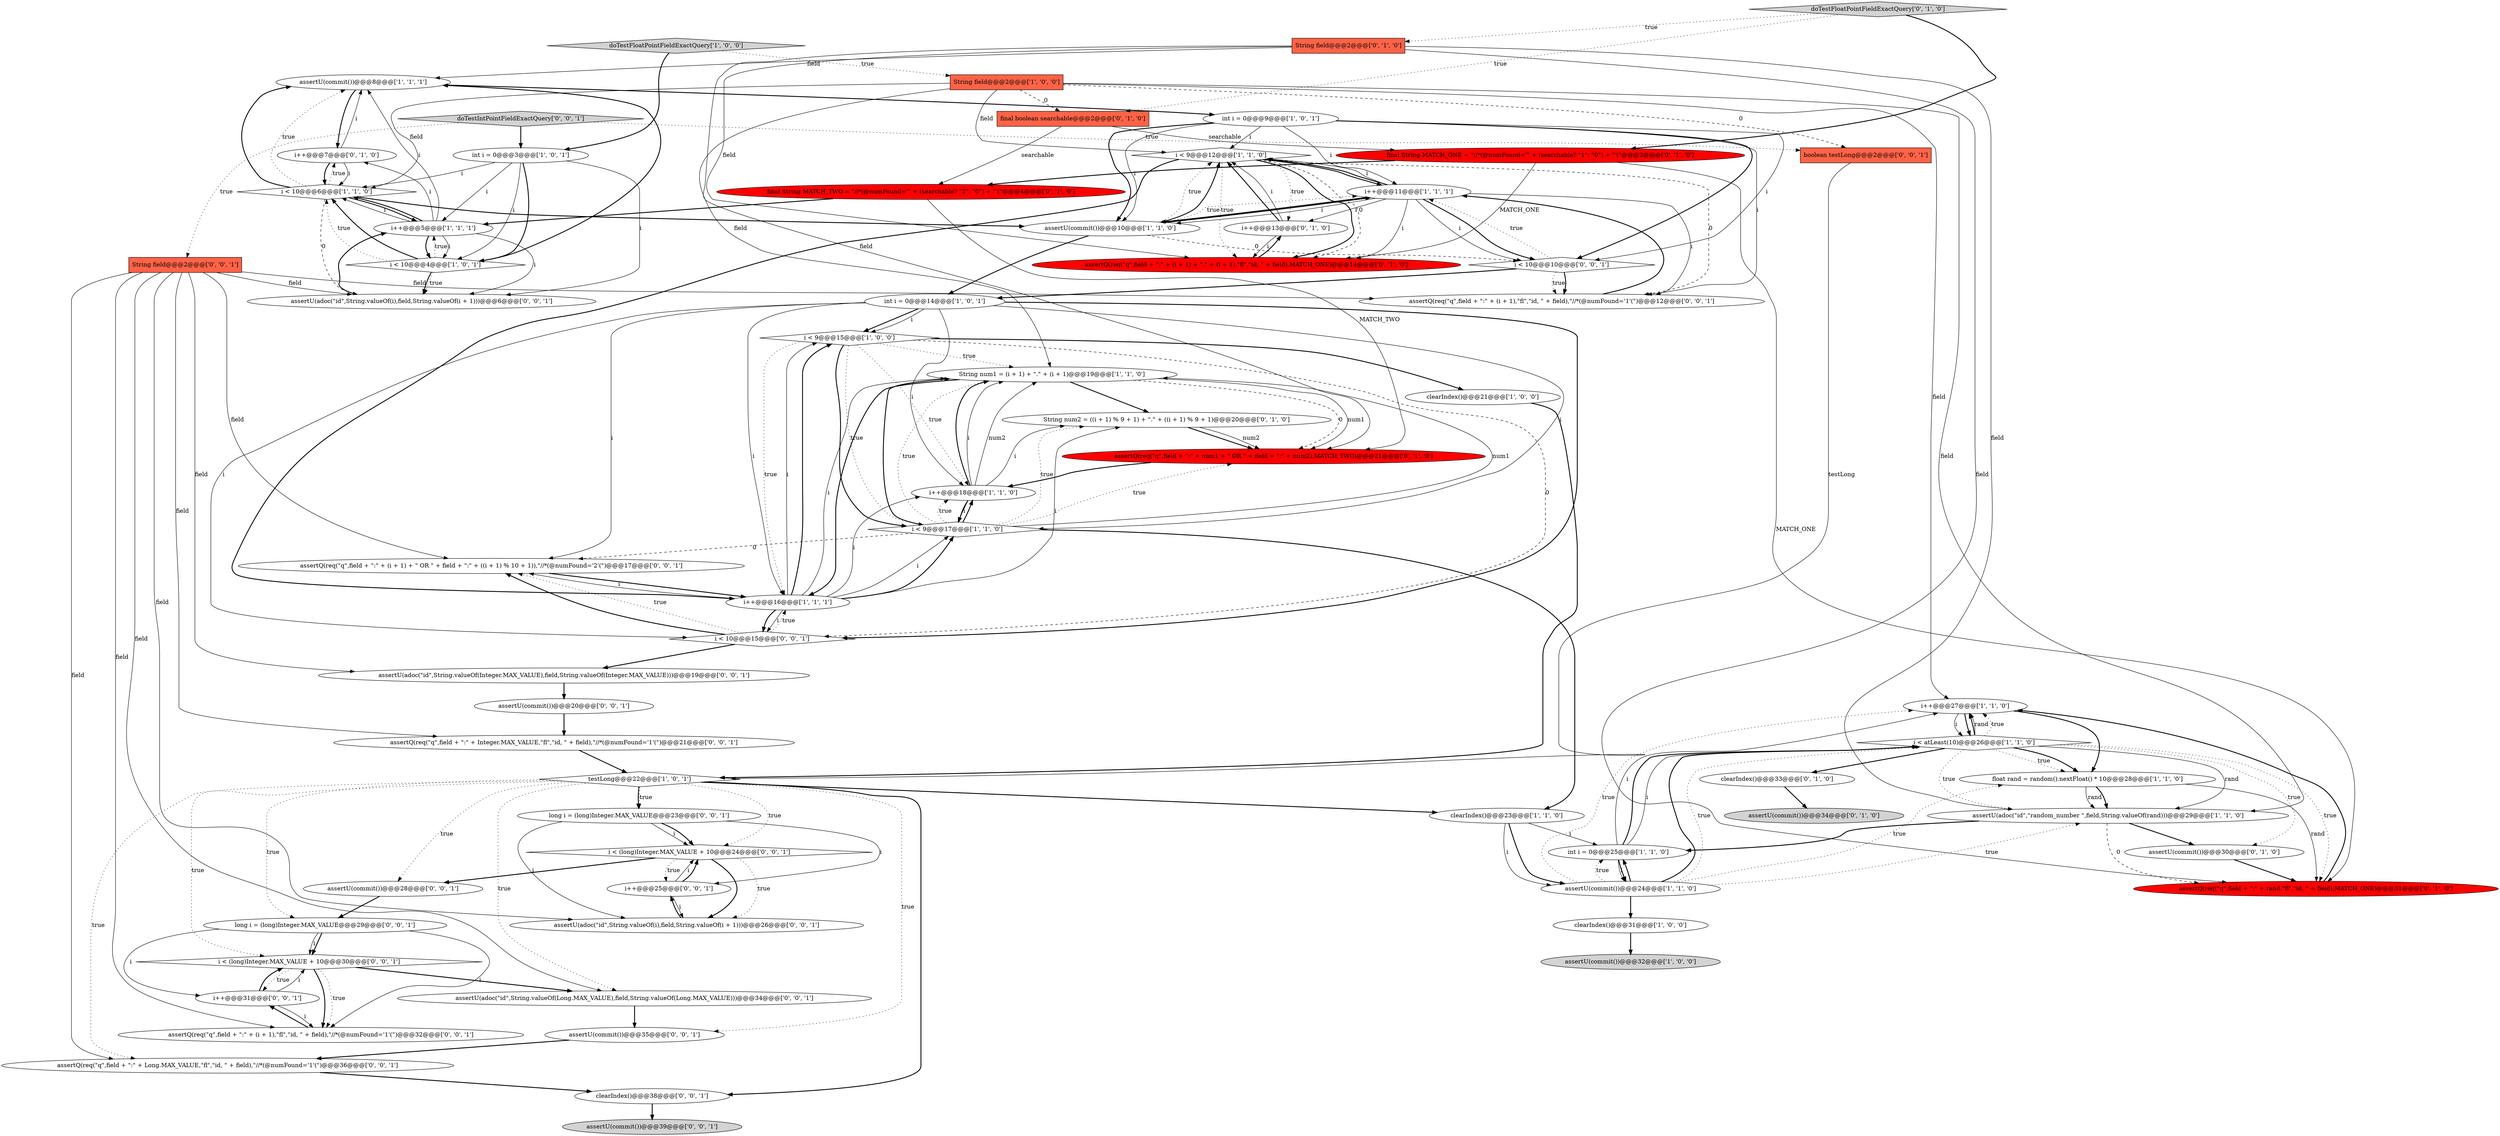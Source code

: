 digraph {
22 [style = filled, label = "i++@@@27@@@['1', '1', '0']", fillcolor = white, shape = ellipse image = "AAA0AAABBB1BBB"];
1 [style = filled, label = "int i = 0@@@14@@@['1', '0', '1']", fillcolor = white, shape = ellipse image = "AAA0AAABBB1BBB"];
31 [style = filled, label = "String field@@@2@@@['0', '1', '0']", fillcolor = tomato, shape = box image = "AAA0AAABBB2BBB"];
33 [style = filled, label = "final boolean searchable@@@2@@@['0', '1', '0']", fillcolor = tomato, shape = box image = "AAA1AAABBB2BBB"];
0 [style = filled, label = "int i = 0@@@9@@@['1', '0', '1']", fillcolor = white, shape = ellipse image = "AAA0AAABBB1BBB"];
11 [style = filled, label = "i < 9@@@15@@@['1', '0', '0']", fillcolor = white, shape = diamond image = "AAA0AAABBB1BBB"];
15 [style = filled, label = "clearIndex()@@@23@@@['1', '1', '0']", fillcolor = white, shape = ellipse image = "AAA0AAABBB1BBB"];
25 [style = filled, label = "assertU(commit())@@@8@@@['1', '1', '1']", fillcolor = white, shape = ellipse image = "AAA0AAABBB1BBB"];
55 [style = filled, label = "assertU(commit())@@@28@@@['0', '0', '1']", fillcolor = white, shape = ellipse image = "AAA0AAABBB3BBB"];
57 [style = filled, label = "clearIndex()@@@38@@@['0', '0', '1']", fillcolor = white, shape = ellipse image = "AAA0AAABBB3BBB"];
26 [style = filled, label = "i < 9@@@12@@@['1', '1', '0']", fillcolor = white, shape = diamond image = "AAA0AAABBB1BBB"];
66 [style = filled, label = "assertQ(req(\"q\",field + \":\" + Long.MAX_VALUE,\"fl\",\"id, \" + field),\"//*(@numFound='1'(\")@@@36@@@['0', '0', '1']", fillcolor = white, shape = ellipse image = "AAA0AAABBB3BBB"];
4 [style = filled, label = "assertU(adoc(\"id\",\"random_number \",field,String.valueOf(rand)))@@@29@@@['1', '1', '0']", fillcolor = white, shape = ellipse image = "AAA0AAABBB1BBB"];
7 [style = filled, label = "assertU(commit())@@@32@@@['1', '0', '0']", fillcolor = lightgray, shape = ellipse image = "AAA0AAABBB1BBB"];
13 [style = filled, label = "i++@@@11@@@['1', '1', '1']", fillcolor = white, shape = ellipse image = "AAA0AAABBB1BBB"];
6 [style = filled, label = "assertU(commit())@@@24@@@['1', '1', '0']", fillcolor = white, shape = ellipse image = "AAA0AAABBB1BBB"];
39 [style = filled, label = "String num2 = ((i + 1) % 9 + 1) + \".\" + ((i + 1) % 9 + 1)@@@20@@@['0', '1', '0']", fillcolor = white, shape = ellipse image = "AAA0AAABBB2BBB"];
41 [style = filled, label = "assertQ(req(\"q\",field + \":\" + rand,\"fl\",\"id, \" + field),MATCH_ONE)@@@31@@@['0', '1', '0']", fillcolor = red, shape = ellipse image = "AAA1AAABBB2BBB"];
58 [style = filled, label = "assertU(commit())@@@20@@@['0', '0', '1']", fillcolor = white, shape = ellipse image = "AAA0AAABBB3BBB"];
30 [style = filled, label = "assertU(commit())@@@34@@@['0', '1', '0']", fillcolor = lightgray, shape = ellipse image = "AAA0AAABBB2BBB"];
59 [style = filled, label = "doTestIntPointFieldExactQuery['0', '0', '1']", fillcolor = lightgray, shape = diamond image = "AAA0AAABBB3BBB"];
65 [style = filled, label = "assertQ(req(\"q\",field + \":\" + Integer.MAX_VALUE,\"fl\",\"id, \" + field),\"//*(@numFound='1'(\")@@@21@@@['0', '0', '1']", fillcolor = white, shape = ellipse image = "AAA0AAABBB3BBB"];
35 [style = filled, label = "assertQ(req(\"q\",field + \":\" + (i + 1) + \".\" + (i + 1),\"fl\",\"id, \" + field),MATCH_ONE)@@@14@@@['0', '1', '0']", fillcolor = red, shape = ellipse image = "AAA1AAABBB2BBB"];
10 [style = filled, label = "String num1 = (i + 1) + \".\" + (i + 1)@@@19@@@['1', '1', '0']", fillcolor = white, shape = ellipse image = "AAA0AAABBB1BBB"];
14 [style = filled, label = "i < 10@@@6@@@['1', '1', '0']", fillcolor = white, shape = diamond image = "AAA0AAABBB1BBB"];
20 [style = filled, label = "assertU(commit())@@@10@@@['1', '1', '0']", fillcolor = white, shape = ellipse image = "AAA0AAABBB1BBB"];
42 [style = filled, label = "assertU(adoc(\"id\",String.valueOf(i),field,String.valueOf(i + 1)))@@@6@@@['0', '0', '1']", fillcolor = white, shape = ellipse image = "AAA0AAABBB3BBB"];
52 [style = filled, label = "boolean testLong@@@2@@@['0', '0', '1']", fillcolor = tomato, shape = box image = "AAA0AAABBB3BBB"];
21 [style = filled, label = "int i = 0@@@3@@@['1', '0', '1']", fillcolor = white, shape = ellipse image = "AAA0AAABBB1BBB"];
56 [style = filled, label = "i < (long)Integer.MAX_VALUE + 10@@@30@@@['0', '0', '1']", fillcolor = white, shape = diamond image = "AAA0AAABBB3BBB"];
28 [style = filled, label = "assertU(commit())@@@30@@@['0', '1', '0']", fillcolor = white, shape = ellipse image = "AAA0AAABBB2BBB"];
18 [style = filled, label = "clearIndex()@@@21@@@['1', '0', '0']", fillcolor = white, shape = ellipse image = "AAA0AAABBB1BBB"];
3 [style = filled, label = "i < 9@@@17@@@['1', '1', '0']", fillcolor = white, shape = diamond image = "AAA0AAABBB1BBB"];
40 [style = filled, label = "final String MATCH_TWO = \"//*(@numFound='\" + (searchable? \"2\": \"0\") + \"'(\"@@@4@@@['0', '1', '0']", fillcolor = red, shape = ellipse image = "AAA1AAABBB2BBB"];
51 [style = filled, label = "assertU(adoc(\"id\",String.valueOf(Long.MAX_VALUE),field,String.valueOf(Long.MAX_VALUE)))@@@34@@@['0', '0', '1']", fillcolor = white, shape = ellipse image = "AAA0AAABBB3BBB"];
2 [style = filled, label = "int i = 0@@@25@@@['1', '1', '0']", fillcolor = white, shape = ellipse image = "AAA0AAABBB1BBB"];
60 [style = filled, label = "i++@@@31@@@['0', '0', '1']", fillcolor = white, shape = ellipse image = "AAA0AAABBB3BBB"];
8 [style = filled, label = "String field@@@2@@@['1', '0', '0']", fillcolor = tomato, shape = box image = "AAA1AAABBB1BBB"];
17 [style = filled, label = "clearIndex()@@@31@@@['1', '0', '0']", fillcolor = white, shape = ellipse image = "AAA0AAABBB1BBB"];
27 [style = filled, label = "doTestFloatPointFieldExactQuery['1', '0', '0']", fillcolor = lightgray, shape = diamond image = "AAA0AAABBB1BBB"];
38 [style = filled, label = "final String MATCH_ONE = \"//*(@numFound='\" + (searchable? \"1\": \"0\") + \"'(\"@@@3@@@['0', '1', '0']", fillcolor = red, shape = ellipse image = "AAA1AAABBB2BBB"];
9 [style = filled, label = "i++@@@18@@@['1', '1', '0']", fillcolor = white, shape = ellipse image = "AAA0AAABBB1BBB"];
19 [style = filled, label = "i < 10@@@4@@@['1', '0', '1']", fillcolor = white, shape = diamond image = "AAA0AAABBB1BBB"];
63 [style = filled, label = "i < 10@@@15@@@['0', '0', '1']", fillcolor = white, shape = diamond image = "AAA0AAABBB3BBB"];
16 [style = filled, label = "i < atLeast(10)@@@26@@@['1', '1', '0']", fillcolor = white, shape = diamond image = "AAA0AAABBB1BBB"];
24 [style = filled, label = "i++@@@5@@@['1', '1', '1']", fillcolor = white, shape = ellipse image = "AAA0AAABBB1BBB"];
54 [style = filled, label = "assertU(adoc(\"id\",String.valueOf(Integer.MAX_VALUE),field,String.valueOf(Integer.MAX_VALUE)))@@@19@@@['0', '0', '1']", fillcolor = white, shape = ellipse image = "AAA0AAABBB3BBB"];
34 [style = filled, label = "clearIndex()@@@33@@@['0', '1', '0']", fillcolor = white, shape = ellipse image = "AAA0AAABBB2BBB"];
44 [style = filled, label = "String field@@@2@@@['0', '0', '1']", fillcolor = tomato, shape = box image = "AAA0AAABBB3BBB"];
5 [style = filled, label = "i++@@@16@@@['1', '1', '1']", fillcolor = white, shape = ellipse image = "AAA0AAABBB1BBB"];
53 [style = filled, label = "i < (long)Integer.MAX_VALUE + 10@@@24@@@['0', '0', '1']", fillcolor = white, shape = diamond image = "AAA0AAABBB3BBB"];
49 [style = filled, label = "long i = (long)Integer.MAX_VALUE@@@23@@@['0', '0', '1']", fillcolor = white, shape = ellipse image = "AAA0AAABBB3BBB"];
12 [style = filled, label = "float rand = random().nextFloat() * 10@@@28@@@['1', '1', '0']", fillcolor = white, shape = ellipse image = "AAA0AAABBB1BBB"];
32 [style = filled, label = "assertQ(req(\"q\",field + \":\" + num1 + \" OR \" + field + \":\" + num2),MATCH_TWO)@@@21@@@['0', '1', '0']", fillcolor = red, shape = ellipse image = "AAA1AAABBB2BBB"];
61 [style = filled, label = "assertU(commit())@@@39@@@['0', '0', '1']", fillcolor = lightgray, shape = ellipse image = "AAA0AAABBB3BBB"];
50 [style = filled, label = "assertQ(req(\"q\",field + \":\" + (i + 1),\"fl\",\"id, \" + field),\"//*(@numFound='1'(\")@@@12@@@['0', '0', '1']", fillcolor = white, shape = ellipse image = "AAA0AAABBB3BBB"];
62 [style = filled, label = "i < 10@@@10@@@['0', '0', '1']", fillcolor = white, shape = diamond image = "AAA0AAABBB3BBB"];
37 [style = filled, label = "i++@@@13@@@['0', '1', '0']", fillcolor = white, shape = ellipse image = "AAA0AAABBB2BBB"];
47 [style = filled, label = "i++@@@25@@@['0', '0', '1']", fillcolor = white, shape = ellipse image = "AAA0AAABBB3BBB"];
45 [style = filled, label = "long i = (long)Integer.MAX_VALUE@@@29@@@['0', '0', '1']", fillcolor = white, shape = ellipse image = "AAA0AAABBB3BBB"];
46 [style = filled, label = "assertQ(req(\"q\",field + \":\" + (i + 1) + \" OR \" + field + \":\" + ((i + 1) % 10 + 1)),\"//*(@numFound='2'(\")@@@17@@@['0', '0', '1']", fillcolor = white, shape = ellipse image = "AAA0AAABBB3BBB"];
43 [style = filled, label = "assertU(adoc(\"id\",String.valueOf(i),field,String.valueOf(i + 1)))@@@26@@@['0', '0', '1']", fillcolor = white, shape = ellipse image = "AAA0AAABBB3BBB"];
29 [style = filled, label = "doTestFloatPointFieldExactQuery['0', '1', '0']", fillcolor = lightgray, shape = diamond image = "AAA0AAABBB2BBB"];
48 [style = filled, label = "assertU(commit())@@@35@@@['0', '0', '1']", fillcolor = white, shape = ellipse image = "AAA0AAABBB3BBB"];
36 [style = filled, label = "i++@@@7@@@['0', '1', '0']", fillcolor = white, shape = ellipse image = "AAA0AAABBB2BBB"];
23 [style = filled, label = "testLong@@@22@@@['1', '0', '1']", fillcolor = white, shape = diamond image = "AAA0AAABBB1BBB"];
64 [style = filled, label = "assertQ(req(\"q\",field + \":\" + (i + 1),\"fl\",\"id, \" + field),\"//*(@numFound='1'(\")@@@32@@@['0', '0', '1']", fillcolor = white, shape = ellipse image = "AAA0AAABBB3BBB"];
31->35 [style = solid, label="field"];
5->3 [style = bold, label=""];
14->24 [style = bold, label=""];
14->25 [style = bold, label=""];
47->53 [style = solid, label="i"];
5->63 [style = bold, label=""];
56->64 [style = bold, label=""];
13->26 [style = solid, label="i"];
26->37 [style = dotted, label="true"];
46->5 [style = bold, label=""];
20->26 [style = bold, label=""];
2->6 [style = bold, label=""];
8->33 [style = dashed, label="0"];
44->46 [style = solid, label="field"];
1->5 [style = solid, label="i"];
44->51 [style = solid, label="field"];
62->50 [style = dotted, label="true"];
38->35 [style = solid, label="MATCH_ONE"];
31->41 [style = solid, label="field"];
16->22 [style = solid, label="rand"];
8->14 [style = solid, label="field"];
9->10 [style = bold, label=""];
63->5 [style = dotted, label="true"];
44->42 [style = solid, label="field"];
9->10 [style = solid, label="i"];
23->57 [style = bold, label=""];
26->50 [style = dashed, label="0"];
51->48 [style = bold, label=""];
59->52 [style = dotted, label="true"];
10->39 [style = bold, label=""];
10->32 [style = dashed, label="0"];
53->47 [style = dotted, label="true"];
35->37 [style = bold, label=""];
26->35 [style = bold, label=""];
15->2 [style = solid, label="i"];
40->24 [style = bold, label=""];
22->16 [style = solid, label="i"];
13->20 [style = bold, label=""];
20->13 [style = dotted, label="true"];
41->22 [style = bold, label=""];
1->3 [style = solid, label="i"];
53->43 [style = dotted, label="true"];
31->32 [style = solid, label="field"];
64->60 [style = bold, label=""];
16->41 [style = dotted, label="true"];
38->41 [style = solid, label="MATCH_ONE"];
14->20 [style = bold, label=""];
5->9 [style = solid, label="i"];
2->16 [style = bold, label=""];
1->46 [style = solid, label="i"];
8->26 [style = solid, label="field"];
19->42 [style = bold, label=""];
3->10 [style = solid, label="num1"];
60->56 [style = solid, label="i"];
23->49 [style = bold, label=""];
47->53 [style = bold, label=""];
24->19 [style = bold, label=""];
57->61 [style = bold, label=""];
21->19 [style = bold, label=""];
5->3 [style = solid, label="i"];
37->26 [style = bold, label=""];
8->22 [style = solid, label="field"];
13->20 [style = solid, label="i"];
59->44 [style = dotted, label="true"];
11->10 [style = dotted, label="true"];
25->36 [style = bold, label=""];
63->54 [style = bold, label=""];
23->55 [style = dotted, label="true"];
20->26 [style = dotted, label="true"];
33->38 [style = solid, label="searchable"];
13->50 [style = solid, label="i"];
0->62 [style = solid, label="i"];
16->34 [style = bold, label=""];
11->5 [style = dotted, label="true"];
5->11 [style = solid, label="i"];
4->2 [style = bold, label=""];
27->8 [style = dotted, label="true"];
16->4 [style = dotted, label="true"];
49->53 [style = solid, label="i"];
36->14 [style = bold, label=""];
26->13 [style = bold, label=""];
19->25 [style = bold, label=""];
11->18 [style = bold, label=""];
15->6 [style = solid, label="i"];
1->11 [style = bold, label=""];
54->58 [style = bold, label=""];
6->2 [style = bold, label=""];
56->51 [style = bold, label=""];
0->62 [style = bold, label=""];
3->10 [style = bold, label=""];
9->39 [style = solid, label="i"];
23->51 [style = dotted, label="true"];
43->47 [style = bold, label=""];
24->14 [style = solid, label="i"];
56->64 [style = dotted, label="true"];
1->63 [style = solid, label="i"];
14->25 [style = dotted, label="true"];
14->42 [style = dashed, label="0"];
63->46 [style = dotted, label="true"];
31->4 [style = solid, label="field"];
44->65 [style = solid, label="field"];
0->50 [style = solid, label="i"];
13->62 [style = solid, label="i"];
45->56 [style = bold, label=""];
0->20 [style = bold, label=""];
12->4 [style = solid, label="rand"];
5->11 [style = bold, label=""];
29->38 [style = bold, label=""];
6->12 [style = dotted, label="true"];
31->25 [style = solid, label="field"];
29->31 [style = dotted, label="true"];
5->46 [style = solid, label="i"];
23->53 [style = dotted, label="true"];
53->43 [style = bold, label=""];
1->63 [style = bold, label=""];
5->10 [style = solid, label="i"];
66->57 [style = bold, label=""];
45->56 [style = solid, label="i"];
23->66 [style = dotted, label="true"];
8->10 [style = solid, label="field"];
59->21 [style = bold, label=""];
60->56 [style = bold, label=""];
4->41 [style = dashed, label="0"];
25->0 [style = bold, label=""];
6->17 [style = bold, label=""];
47->43 [style = solid, label="i"];
62->1 [style = bold, label=""];
20->13 [style = bold, label=""];
45->60 [style = solid, label="i"];
44->54 [style = solid, label="field"];
18->23 [style = bold, label=""];
22->16 [style = bold, label=""];
20->62 [style = dashed, label="0"];
1->9 [style = solid, label="i"];
13->62 [style = bold, label=""];
3->10 [style = dotted, label="true"];
0->20 [style = solid, label="i"];
23->15 [style = bold, label=""];
3->46 [style = dashed, label="0"];
37->26 [style = solid, label="i"];
11->9 [style = dotted, label="true"];
26->35 [style = dashed, label="0"];
50->13 [style = bold, label=""];
2->22 [style = solid, label="i"];
20->1 [style = bold, label=""];
19->24 [style = dotted, label="true"];
6->22 [style = dotted, label="true"];
42->24 [style = bold, label=""];
3->9 [style = dotted, label="true"];
19->42 [style = dotted, label="true"];
56->60 [style = dotted, label="true"];
9->10 [style = solid, label="num2"];
33->40 [style = solid, label="searchable"];
49->47 [style = solid, label="i"];
28->41 [style = bold, label=""];
13->35 [style = solid, label="i"];
3->9 [style = bold, label=""];
32->9 [style = bold, label=""];
55->45 [style = bold, label=""];
6->2 [style = dotted, label="true"];
63->46 [style = bold, label=""];
19->14 [style = bold, label=""];
10->5 [style = bold, label=""];
21->14 [style = solid, label="i"];
11->3 [style = bold, label=""];
13->26 [style = bold, label=""];
39->32 [style = bold, label=""];
23->45 [style = dotted, label="true"];
1->11 [style = solid, label="i"];
9->3 [style = bold, label=""];
26->35 [style = dotted, label="true"];
44->64 [style = solid, label="field"];
38->40 [style = bold, label=""];
5->39 [style = solid, label="i"];
27->21 [style = bold, label=""];
11->3 [style = dotted, label="true"];
58->65 [style = bold, label=""];
8->52 [style = dashed, label="0"];
48->66 [style = bold, label=""];
53->55 [style = bold, label=""];
37->35 [style = solid, label="i"];
19->14 [style = dotted, label="true"];
16->12 [style = dotted, label="true"];
3->32 [style = dotted, label="true"];
21->42 [style = solid, label="i"];
2->6 [style = solid, label="i"];
60->64 [style = solid, label="i"];
26->5 [style = bold, label=""];
0->13 [style = solid, label="i"];
21->19 [style = solid, label="i"];
16->4 [style = solid, label="rand"];
23->48 [style = dotted, label="true"];
40->32 [style = solid, label="MATCH_TWO"];
44->66 [style = solid, label="field"];
13->37 [style = solid, label="i"];
39->32 [style = solid, label="num2"];
10->32 [style = solid, label="num1"];
21->24 [style = solid, label="i"];
15->6 [style = bold, label=""];
3->15 [style = bold, label=""];
45->64 [style = solid, label="i"];
16->22 [style = dotted, label="true"];
0->26 [style = solid, label="i"];
16->22 [style = bold, label=""];
44->43 [style = solid, label="field"];
34->30 [style = bold, label=""];
11->63 [style = dashed, label="0"];
4->28 [style = bold, label=""];
14->36 [style = dotted, label="true"];
36->25 [style = solid, label="i"];
24->36 [style = solid, label="i"];
24->14 [style = bold, label=""];
49->53 [style = bold, label=""];
17->7 [style = bold, label=""];
23->49 [style = dotted, label="true"];
24->42 [style = solid, label="i"];
6->4 [style = dotted, label="true"];
12->4 [style = bold, label=""];
44->50 [style = solid, label="field"];
6->16 [style = bold, label=""];
3->39 [style = dotted, label="true"];
24->19 [style = solid, label="i"];
22->12 [style = bold, label=""];
8->4 [style = solid, label="field"];
12->41 [style = solid, label="rand"];
62->50 [style = bold, label=""];
5->63 [style = solid, label="i"];
29->33 [style = dotted, label="true"];
49->43 [style = solid, label="i"];
23->56 [style = dotted, label="true"];
16->28 [style = dotted, label="true"];
24->25 [style = solid, label="i"];
52->23 [style = solid, label="testLong"];
16->12 [style = bold, label=""];
62->13 [style = dotted, label="true"];
2->16 [style = solid, label="i"];
6->16 [style = dotted, label="true"];
9->3 [style = solid, label="i"];
36->14 [style = solid, label="i"];
65->23 [style = bold, label=""];
}

